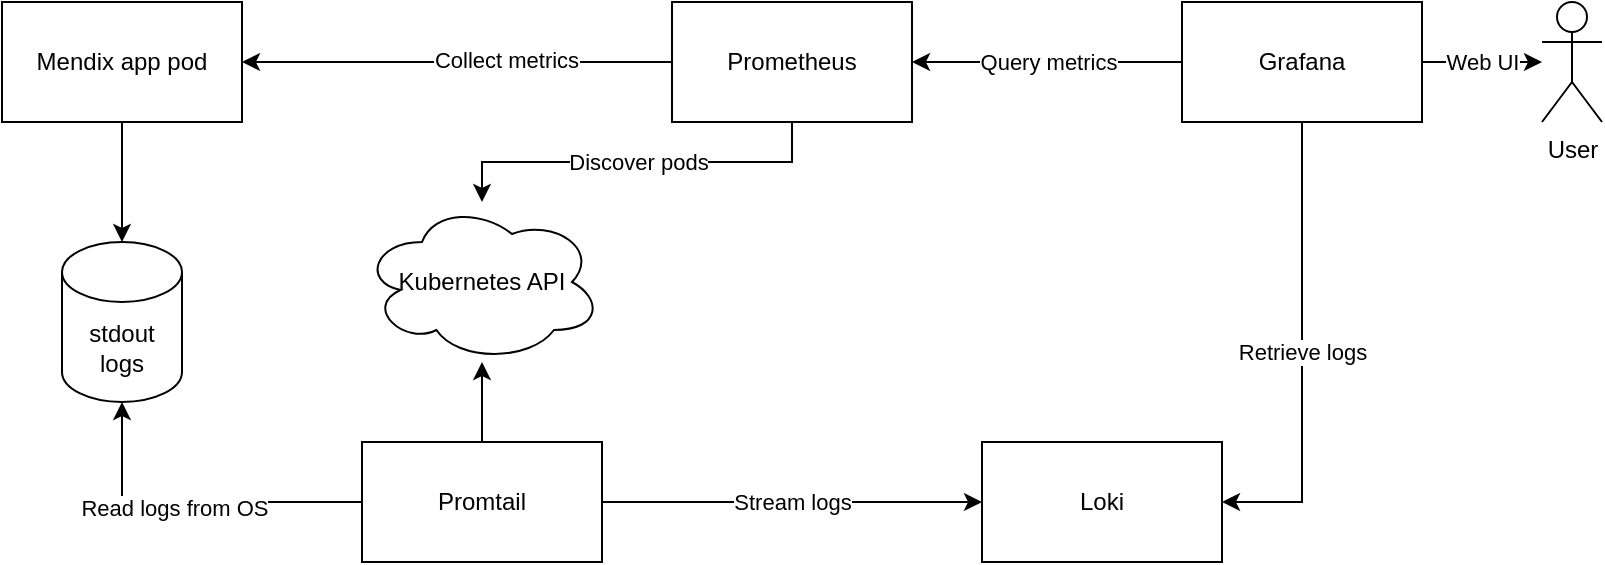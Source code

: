 <mxfile version="15.8.6" type="device"><diagram id="N9sFFRMtW-RKJ_CvFFo4" name="Page-1"><mxGraphModel dx="1188" dy="965" grid="1" gridSize="10" guides="1" tooltips="1" connect="1" arrows="1" fold="1" page="1" pageScale="1" pageWidth="850" pageHeight="1100" math="0" shadow="0"><root><mxCell id="0"/><mxCell id="1" parent="0"/><mxCell id="_6TPVJjHGy4-IHDT9o89-3" style="edgeStyle=orthogonalEdgeStyle;rounded=0;orthogonalLoop=1;jettySize=auto;html=1;exitX=0.5;exitY=1;exitDx=0;exitDy=0;" edge="1" parent="1" source="_6TPVJjHGy4-IHDT9o89-1" target="_6TPVJjHGy4-IHDT9o89-2"><mxGeometry relative="1" as="geometry"/></mxCell><mxCell id="_6TPVJjHGy4-IHDT9o89-1" value="Mendix app pod" style="rounded=0;whiteSpace=wrap;html=1;" vertex="1" parent="1"><mxGeometry x="30" y="30" width="120" height="60" as="geometry"/></mxCell><mxCell id="_6TPVJjHGy4-IHDT9o89-2" value="stdout logs" style="shape=cylinder3;whiteSpace=wrap;html=1;boundedLbl=1;backgroundOutline=1;size=15;" vertex="1" parent="1"><mxGeometry x="60" y="150" width="60" height="80" as="geometry"/></mxCell><mxCell id="_6TPVJjHGy4-IHDT9o89-12" style="edgeStyle=orthogonalEdgeStyle;rounded=0;orthogonalLoop=1;jettySize=auto;html=1;" edge="1" parent="1" source="_6TPVJjHGy4-IHDT9o89-4" target="_6TPVJjHGy4-IHDT9o89-1"><mxGeometry relative="1" as="geometry"/></mxCell><mxCell id="_6TPVJjHGy4-IHDT9o89-13" value="Collect metrics" style="edgeLabel;html=1;align=center;verticalAlign=middle;resizable=0;points=[];" vertex="1" connectable="0" parent="_6TPVJjHGy4-IHDT9o89-12"><mxGeometry x="-0.221" y="-1" relative="1" as="geometry"><mxPoint as="offset"/></mxGeometry></mxCell><mxCell id="_6TPVJjHGy4-IHDT9o89-19" value="Discover pods" style="edgeStyle=orthogonalEdgeStyle;rounded=0;orthogonalLoop=1;jettySize=auto;html=1;exitX=0.5;exitY=1;exitDx=0;exitDy=0;" edge="1" parent="1" source="_6TPVJjHGy4-IHDT9o89-4" target="_6TPVJjHGy4-IHDT9o89-20"><mxGeometry relative="1" as="geometry"><mxPoint x="270" y="130" as="targetPoint"/></mxGeometry></mxCell><mxCell id="_6TPVJjHGy4-IHDT9o89-4" value="Prometheus" style="rounded=0;whiteSpace=wrap;html=1;" vertex="1" parent="1"><mxGeometry x="365" y="30" width="120" height="60" as="geometry"/></mxCell><mxCell id="_6TPVJjHGy4-IHDT9o89-8" value="Web UI" style="edgeStyle=orthogonalEdgeStyle;rounded=0;orthogonalLoop=1;jettySize=auto;html=1;exitX=1;exitY=0.5;exitDx=0;exitDy=0;" edge="1" parent="1" source="_6TPVJjHGy4-IHDT9o89-5" target="_6TPVJjHGy4-IHDT9o89-7"><mxGeometry relative="1" as="geometry"/></mxCell><mxCell id="_6TPVJjHGy4-IHDT9o89-16" value="Retrieve logs" style="edgeStyle=orthogonalEdgeStyle;rounded=0;orthogonalLoop=1;jettySize=auto;html=1;exitX=0.5;exitY=1;exitDx=0;exitDy=0;entryX=1;entryY=0.5;entryDx=0;entryDy=0;" edge="1" parent="1" source="_6TPVJjHGy4-IHDT9o89-5" target="_6TPVJjHGy4-IHDT9o89-10"><mxGeometry relative="1" as="geometry"/></mxCell><mxCell id="_6TPVJjHGy4-IHDT9o89-17" value="Query metrics" style="edgeStyle=orthogonalEdgeStyle;rounded=0;orthogonalLoop=1;jettySize=auto;html=1;exitX=0;exitY=0.5;exitDx=0;exitDy=0;" edge="1" parent="1" source="_6TPVJjHGy4-IHDT9o89-5" target="_6TPVJjHGy4-IHDT9o89-4"><mxGeometry relative="1" as="geometry"/></mxCell><mxCell id="_6TPVJjHGy4-IHDT9o89-5" value="Grafana" style="rounded=0;whiteSpace=wrap;html=1;" vertex="1" parent="1"><mxGeometry x="620" y="30" width="120" height="60" as="geometry"/></mxCell><mxCell id="_6TPVJjHGy4-IHDT9o89-7" value="User" style="shape=umlActor;verticalLabelPosition=bottom;verticalAlign=top;html=1;outlineConnect=0;" vertex="1" parent="1"><mxGeometry x="800" y="30" width="30" height="60" as="geometry"/></mxCell><mxCell id="_6TPVJjHGy4-IHDT9o89-10" value="Loki" style="rounded=0;whiteSpace=wrap;html=1;" vertex="1" parent="1"><mxGeometry x="520" y="250" width="120" height="60" as="geometry"/></mxCell><mxCell id="_6TPVJjHGy4-IHDT9o89-15" value="Stream logs" style="edgeStyle=orthogonalEdgeStyle;rounded=0;orthogonalLoop=1;jettySize=auto;html=1;" edge="1" parent="1" source="_6TPVJjHGy4-IHDT9o89-14" target="_6TPVJjHGy4-IHDT9o89-10"><mxGeometry relative="1" as="geometry"/></mxCell><mxCell id="_6TPVJjHGy4-IHDT9o89-22" style="edgeStyle=orthogonalEdgeStyle;rounded=0;orthogonalLoop=1;jettySize=auto;html=1;exitX=0.5;exitY=0;exitDx=0;exitDy=0;" edge="1" parent="1" source="_6TPVJjHGy4-IHDT9o89-14" target="_6TPVJjHGy4-IHDT9o89-20"><mxGeometry relative="1" as="geometry"/></mxCell><mxCell id="_6TPVJjHGy4-IHDT9o89-23" style="edgeStyle=orthogonalEdgeStyle;rounded=0;orthogonalLoop=1;jettySize=auto;html=1;exitX=0;exitY=0.5;exitDx=0;exitDy=0;" edge="1" parent="1" source="_6TPVJjHGy4-IHDT9o89-14" target="_6TPVJjHGy4-IHDT9o89-2"><mxGeometry relative="1" as="geometry"/></mxCell><mxCell id="_6TPVJjHGy4-IHDT9o89-24" value="Read logs from OS" style="edgeLabel;html=1;align=center;verticalAlign=middle;resizable=0;points=[];" vertex="1" connectable="0" parent="_6TPVJjHGy4-IHDT9o89-23"><mxGeometry x="0.11" y="3" relative="1" as="geometry"><mxPoint as="offset"/></mxGeometry></mxCell><mxCell id="_6TPVJjHGy4-IHDT9o89-14" value="Promtail" style="rounded=0;whiteSpace=wrap;html=1;" vertex="1" parent="1"><mxGeometry x="210" y="250" width="120" height="60" as="geometry"/></mxCell><mxCell id="_6TPVJjHGy4-IHDT9o89-20" value="Kubernetes API" style="ellipse;shape=cloud;whiteSpace=wrap;html=1;" vertex="1" parent="1"><mxGeometry x="210" y="130" width="120" height="80" as="geometry"/></mxCell></root></mxGraphModel></diagram></mxfile>